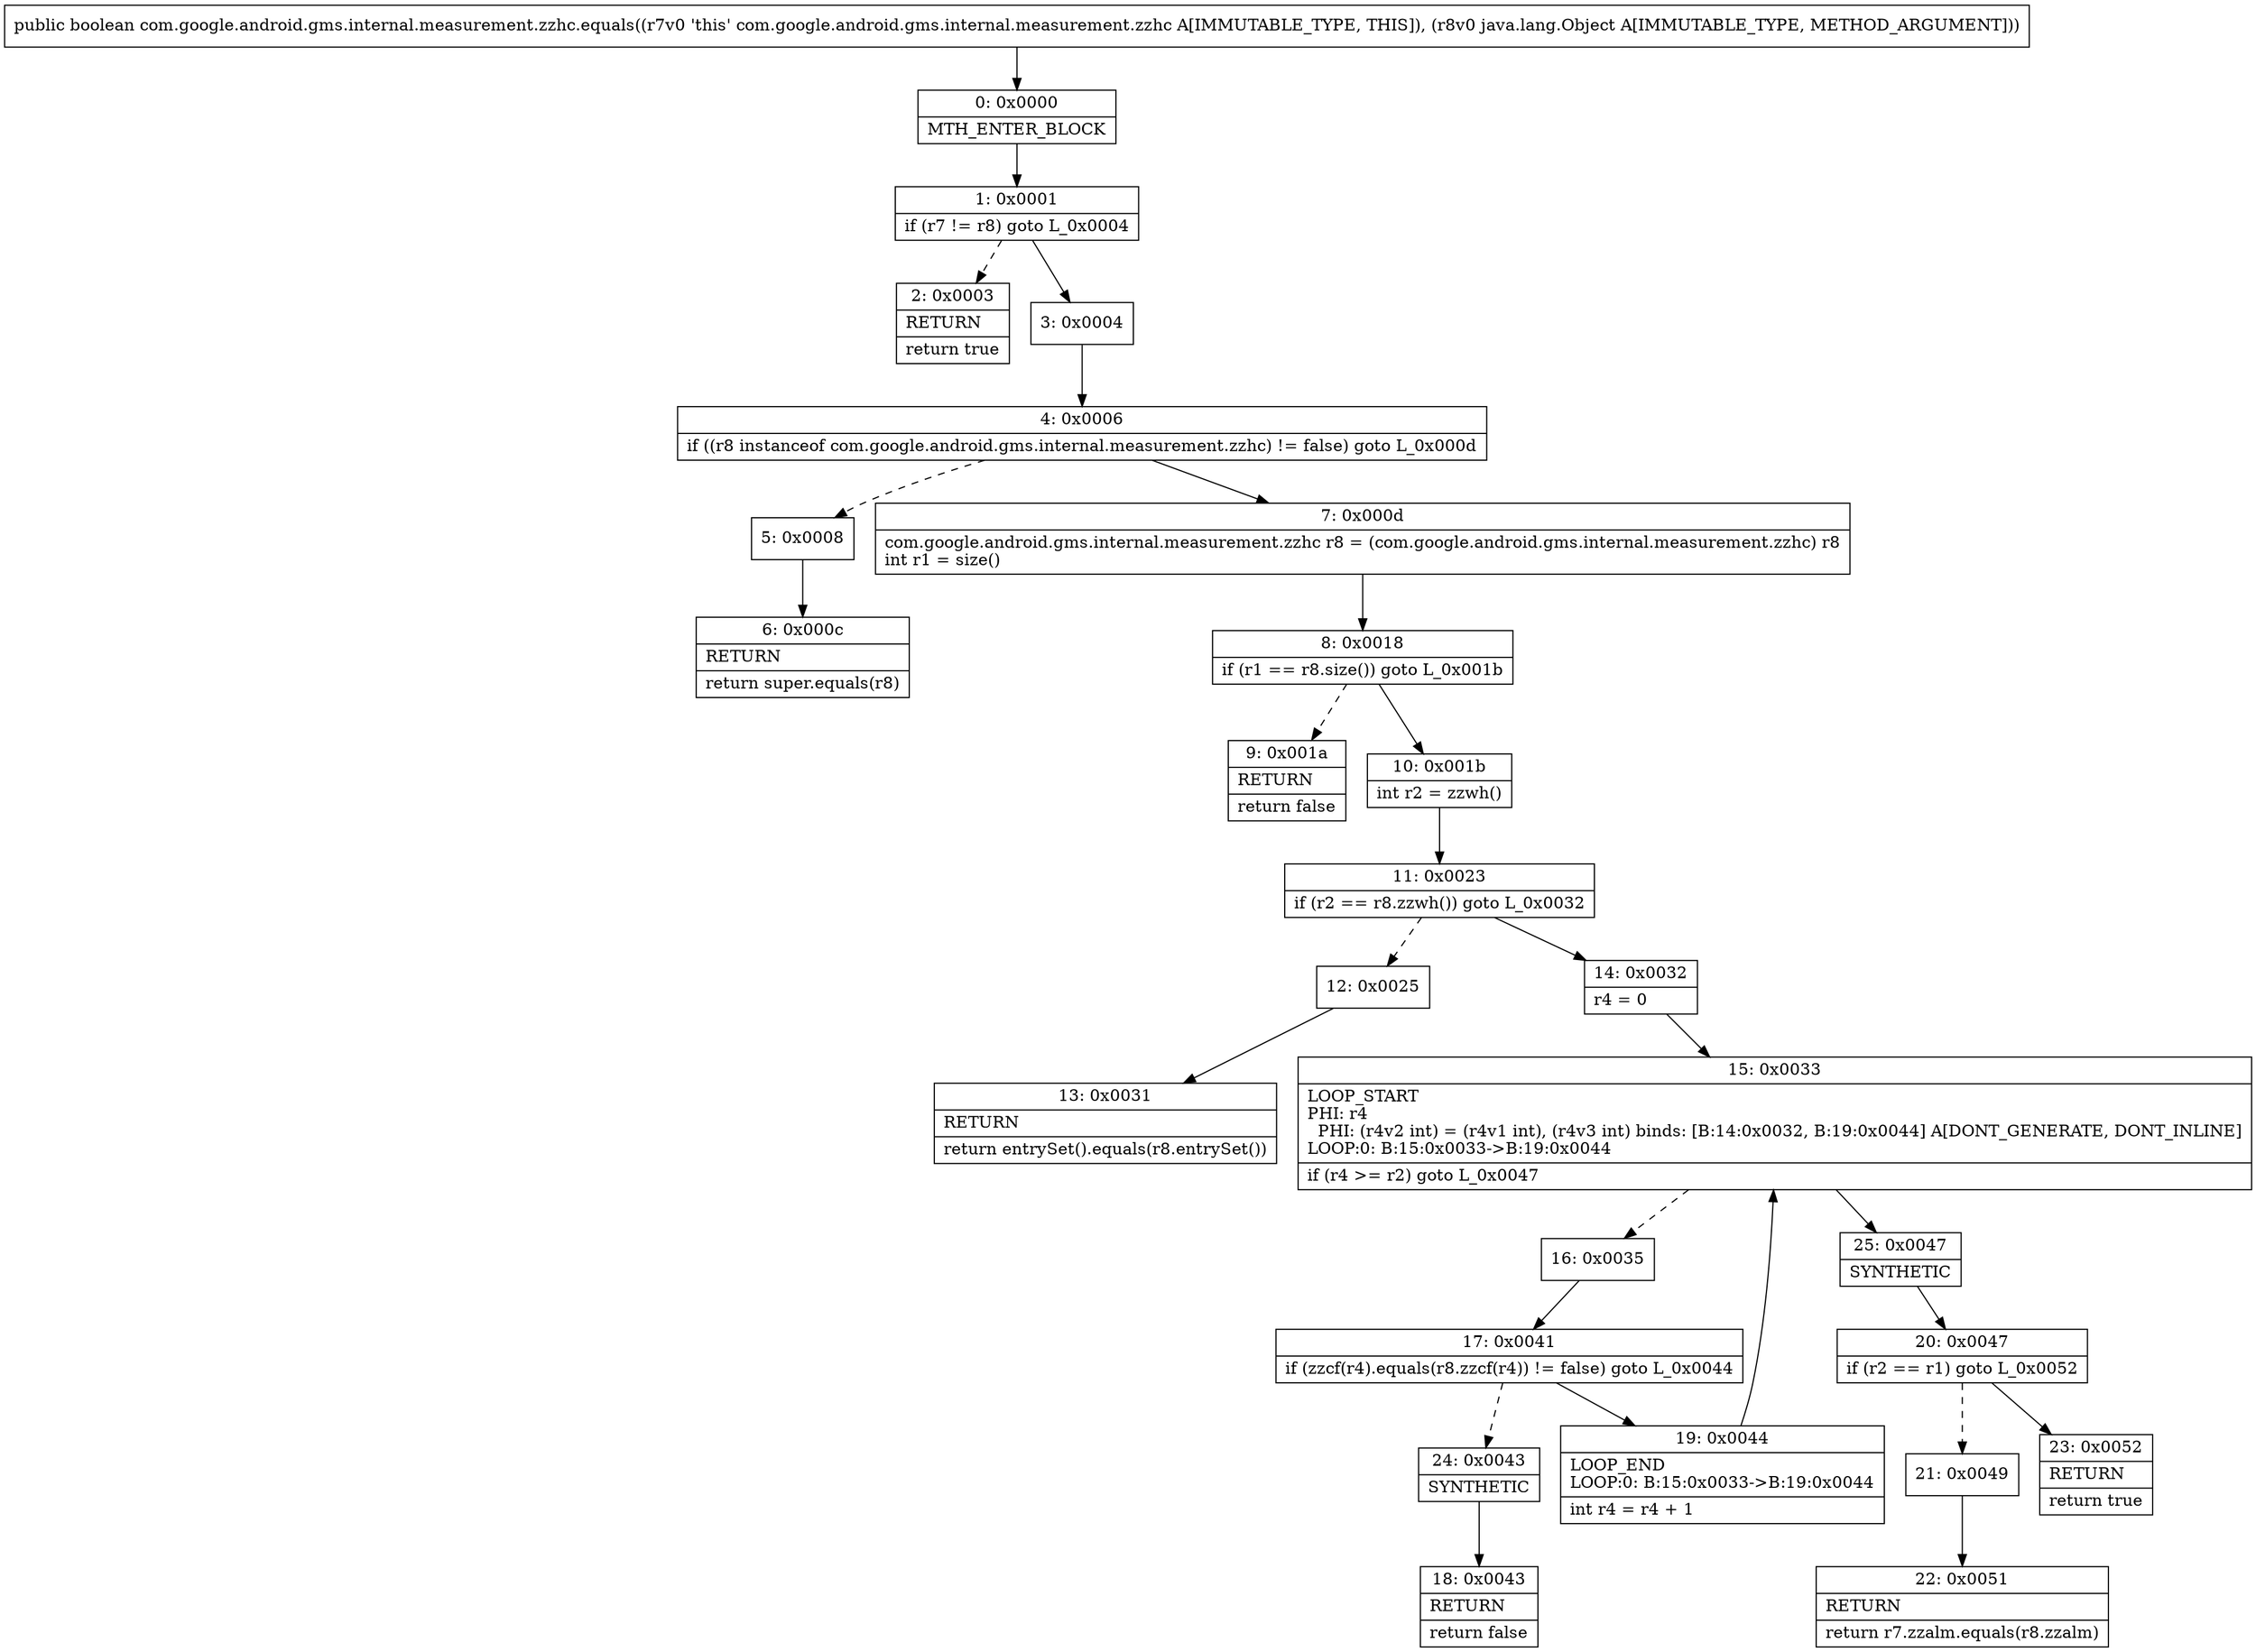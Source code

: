 digraph "CFG forcom.google.android.gms.internal.measurement.zzhc.equals(Ljava\/lang\/Object;)Z" {
Node_0 [shape=record,label="{0\:\ 0x0000|MTH_ENTER_BLOCK\l}"];
Node_1 [shape=record,label="{1\:\ 0x0001|if (r7 != r8) goto L_0x0004\l}"];
Node_2 [shape=record,label="{2\:\ 0x0003|RETURN\l|return true\l}"];
Node_3 [shape=record,label="{3\:\ 0x0004}"];
Node_4 [shape=record,label="{4\:\ 0x0006|if ((r8 instanceof com.google.android.gms.internal.measurement.zzhc) != false) goto L_0x000d\l}"];
Node_5 [shape=record,label="{5\:\ 0x0008}"];
Node_6 [shape=record,label="{6\:\ 0x000c|RETURN\l|return super.equals(r8)\l}"];
Node_7 [shape=record,label="{7\:\ 0x000d|com.google.android.gms.internal.measurement.zzhc r8 = (com.google.android.gms.internal.measurement.zzhc) r8\lint r1 = size()\l}"];
Node_8 [shape=record,label="{8\:\ 0x0018|if (r1 == r8.size()) goto L_0x001b\l}"];
Node_9 [shape=record,label="{9\:\ 0x001a|RETURN\l|return false\l}"];
Node_10 [shape=record,label="{10\:\ 0x001b|int r2 = zzwh()\l}"];
Node_11 [shape=record,label="{11\:\ 0x0023|if (r2 == r8.zzwh()) goto L_0x0032\l}"];
Node_12 [shape=record,label="{12\:\ 0x0025}"];
Node_13 [shape=record,label="{13\:\ 0x0031|RETURN\l|return entrySet().equals(r8.entrySet())\l}"];
Node_14 [shape=record,label="{14\:\ 0x0032|r4 = 0\l}"];
Node_15 [shape=record,label="{15\:\ 0x0033|LOOP_START\lPHI: r4 \l  PHI: (r4v2 int) = (r4v1 int), (r4v3 int) binds: [B:14:0x0032, B:19:0x0044] A[DONT_GENERATE, DONT_INLINE]\lLOOP:0: B:15:0x0033\-\>B:19:0x0044\l|if (r4 \>= r2) goto L_0x0047\l}"];
Node_16 [shape=record,label="{16\:\ 0x0035}"];
Node_17 [shape=record,label="{17\:\ 0x0041|if (zzcf(r4).equals(r8.zzcf(r4)) != false) goto L_0x0044\l}"];
Node_18 [shape=record,label="{18\:\ 0x0043|RETURN\l|return false\l}"];
Node_19 [shape=record,label="{19\:\ 0x0044|LOOP_END\lLOOP:0: B:15:0x0033\-\>B:19:0x0044\l|int r4 = r4 + 1\l}"];
Node_20 [shape=record,label="{20\:\ 0x0047|if (r2 == r1) goto L_0x0052\l}"];
Node_21 [shape=record,label="{21\:\ 0x0049}"];
Node_22 [shape=record,label="{22\:\ 0x0051|RETURN\l|return r7.zzalm.equals(r8.zzalm)\l}"];
Node_23 [shape=record,label="{23\:\ 0x0052|RETURN\l|return true\l}"];
Node_24 [shape=record,label="{24\:\ 0x0043|SYNTHETIC\l}"];
Node_25 [shape=record,label="{25\:\ 0x0047|SYNTHETIC\l}"];
MethodNode[shape=record,label="{public boolean com.google.android.gms.internal.measurement.zzhc.equals((r7v0 'this' com.google.android.gms.internal.measurement.zzhc A[IMMUTABLE_TYPE, THIS]), (r8v0 java.lang.Object A[IMMUTABLE_TYPE, METHOD_ARGUMENT])) }"];
MethodNode -> Node_0;
Node_0 -> Node_1;
Node_1 -> Node_2[style=dashed];
Node_1 -> Node_3;
Node_3 -> Node_4;
Node_4 -> Node_5[style=dashed];
Node_4 -> Node_7;
Node_5 -> Node_6;
Node_7 -> Node_8;
Node_8 -> Node_9[style=dashed];
Node_8 -> Node_10;
Node_10 -> Node_11;
Node_11 -> Node_12[style=dashed];
Node_11 -> Node_14;
Node_12 -> Node_13;
Node_14 -> Node_15;
Node_15 -> Node_16[style=dashed];
Node_15 -> Node_25;
Node_16 -> Node_17;
Node_17 -> Node_19;
Node_17 -> Node_24[style=dashed];
Node_19 -> Node_15;
Node_20 -> Node_21[style=dashed];
Node_20 -> Node_23;
Node_21 -> Node_22;
Node_24 -> Node_18;
Node_25 -> Node_20;
}

